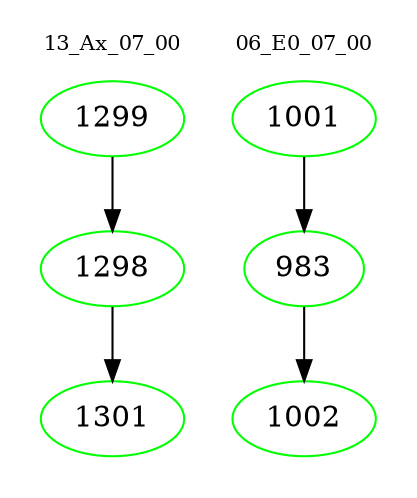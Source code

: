 digraph{
subgraph cluster_0 {
color = white
label = "13_Ax_07_00";
fontsize=10;
T0_1299 [label="1299", color="green"]
T0_1299 -> T0_1298 [color="black"]
T0_1298 [label="1298", color="green"]
T0_1298 -> T0_1301 [color="black"]
T0_1301 [label="1301", color="green"]
}
subgraph cluster_1 {
color = white
label = "06_E0_07_00";
fontsize=10;
T1_1001 [label="1001", color="green"]
T1_1001 -> T1_983 [color="black"]
T1_983 [label="983", color="green"]
T1_983 -> T1_1002 [color="black"]
T1_1002 [label="1002", color="green"]
}
}
